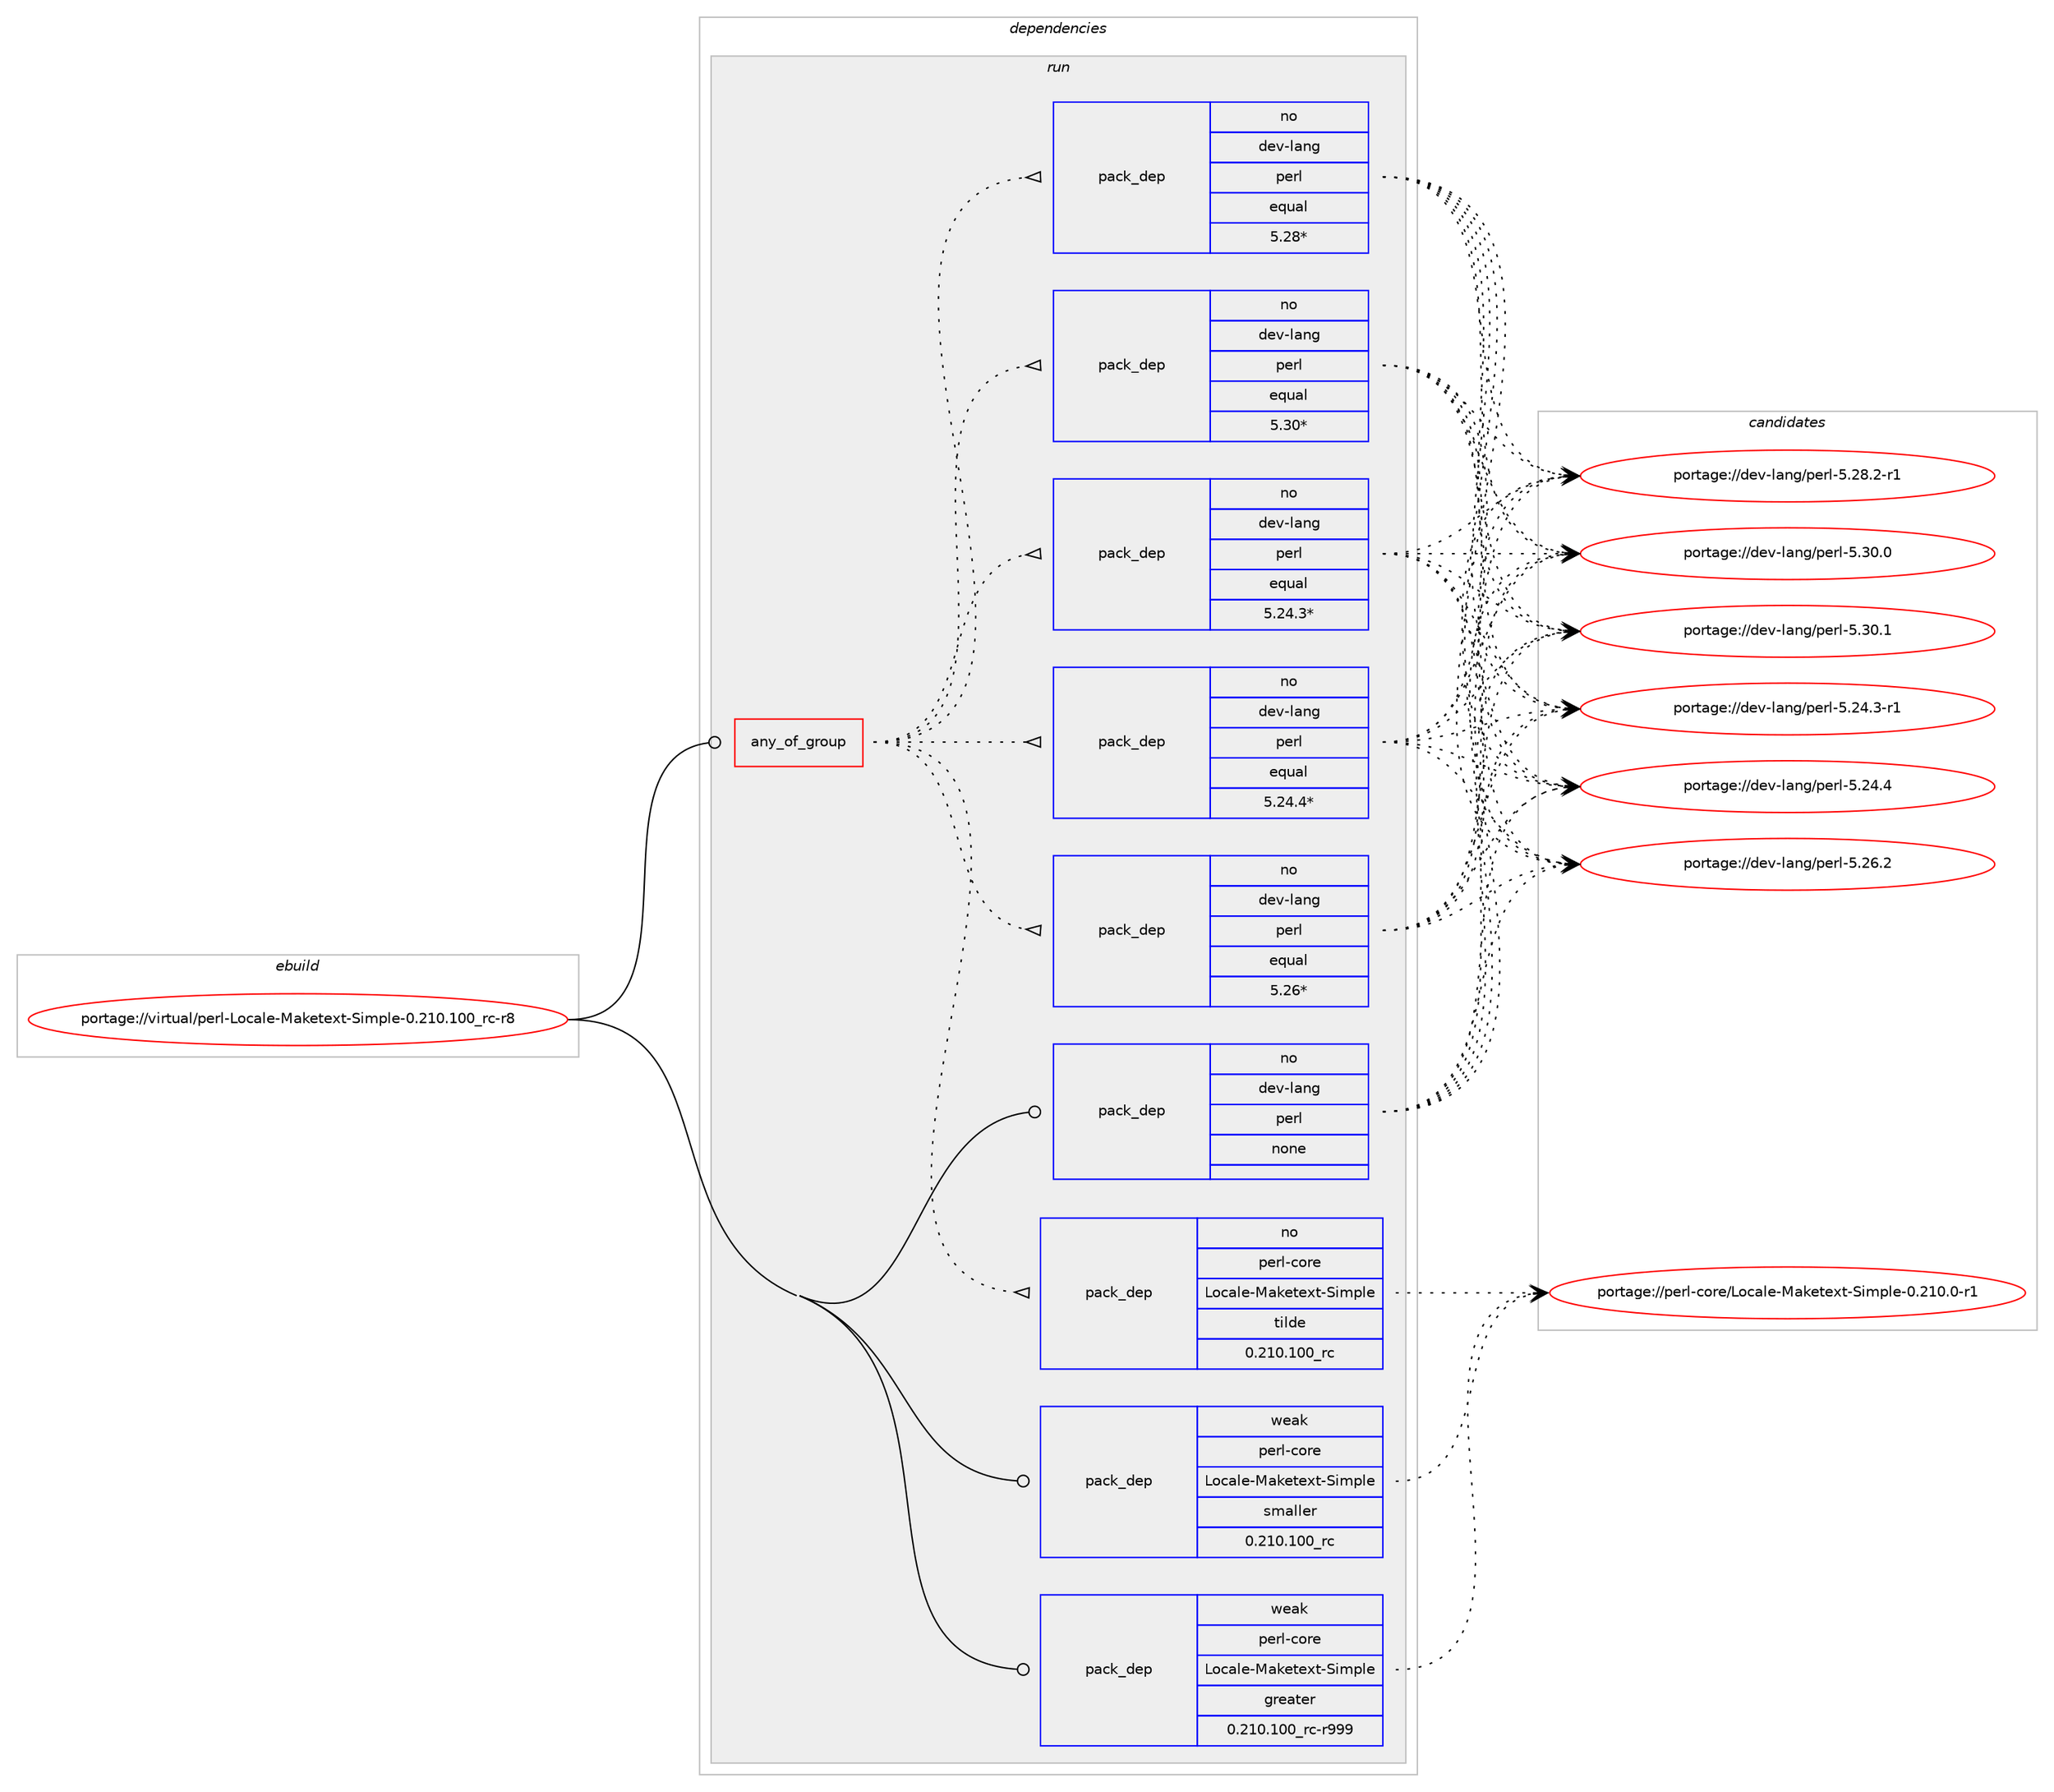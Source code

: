 digraph prolog {

# *************
# Graph options
# *************

newrank=true;
concentrate=true;
compound=true;
graph [rankdir=LR,fontname=Helvetica,fontsize=10,ranksep=1.5];#, ranksep=2.5, nodesep=0.2];
edge  [arrowhead=vee];
node  [fontname=Helvetica,fontsize=10];

# **********
# The ebuild
# **********

subgraph cluster_leftcol {
color=gray;
rank=same;
label=<<i>ebuild</i>>;
id [label="portage://virtual/perl-Locale-Maketext-Simple-0.210.100_rc-r8", color=red, width=4, href="../virtual/perl-Locale-Maketext-Simple-0.210.100_rc-r8.svg"];
}

# ****************
# The dependencies
# ****************

subgraph cluster_midcol {
color=gray;
label=<<i>dependencies</i>>;
subgraph cluster_compile {
fillcolor="#eeeeee";
style=filled;
label=<<i>compile</i>>;
}
subgraph cluster_compileandrun {
fillcolor="#eeeeee";
style=filled;
label=<<i>compile and run</i>>;
}
subgraph cluster_run {
fillcolor="#eeeeee";
style=filled;
label=<<i>run</i>>;
subgraph any7284 {
dependency434981 [label=<<TABLE BORDER="0" CELLBORDER="1" CELLSPACING="0" CELLPADDING="4"><TR><TD CELLPADDING="10">any_of_group</TD></TR></TABLE>>, shape=none, color=red];subgraph pack322433 {
dependency434982 [label=<<TABLE BORDER="0" CELLBORDER="1" CELLSPACING="0" CELLPADDING="4" WIDTH="220"><TR><TD ROWSPAN="6" CELLPADDING="30">pack_dep</TD></TR><TR><TD WIDTH="110">no</TD></TR><TR><TD>dev-lang</TD></TR><TR><TD>perl</TD></TR><TR><TD>equal</TD></TR><TR><TD>5.30*</TD></TR></TABLE>>, shape=none, color=blue];
}
dependency434981:e -> dependency434982:w [weight=20,style="dotted",arrowhead="oinv"];
subgraph pack322434 {
dependency434983 [label=<<TABLE BORDER="0" CELLBORDER="1" CELLSPACING="0" CELLPADDING="4" WIDTH="220"><TR><TD ROWSPAN="6" CELLPADDING="30">pack_dep</TD></TR><TR><TD WIDTH="110">no</TD></TR><TR><TD>dev-lang</TD></TR><TR><TD>perl</TD></TR><TR><TD>equal</TD></TR><TR><TD>5.28*</TD></TR></TABLE>>, shape=none, color=blue];
}
dependency434981:e -> dependency434983:w [weight=20,style="dotted",arrowhead="oinv"];
subgraph pack322435 {
dependency434984 [label=<<TABLE BORDER="0" CELLBORDER="1" CELLSPACING="0" CELLPADDING="4" WIDTH="220"><TR><TD ROWSPAN="6" CELLPADDING="30">pack_dep</TD></TR><TR><TD WIDTH="110">no</TD></TR><TR><TD>dev-lang</TD></TR><TR><TD>perl</TD></TR><TR><TD>equal</TD></TR><TR><TD>5.26*</TD></TR></TABLE>>, shape=none, color=blue];
}
dependency434981:e -> dependency434984:w [weight=20,style="dotted",arrowhead="oinv"];
subgraph pack322436 {
dependency434985 [label=<<TABLE BORDER="0" CELLBORDER="1" CELLSPACING="0" CELLPADDING="4" WIDTH="220"><TR><TD ROWSPAN="6" CELLPADDING="30">pack_dep</TD></TR><TR><TD WIDTH="110">no</TD></TR><TR><TD>dev-lang</TD></TR><TR><TD>perl</TD></TR><TR><TD>equal</TD></TR><TR><TD>5.24.4*</TD></TR></TABLE>>, shape=none, color=blue];
}
dependency434981:e -> dependency434985:w [weight=20,style="dotted",arrowhead="oinv"];
subgraph pack322437 {
dependency434986 [label=<<TABLE BORDER="0" CELLBORDER="1" CELLSPACING="0" CELLPADDING="4" WIDTH="220"><TR><TD ROWSPAN="6" CELLPADDING="30">pack_dep</TD></TR><TR><TD WIDTH="110">no</TD></TR><TR><TD>dev-lang</TD></TR><TR><TD>perl</TD></TR><TR><TD>equal</TD></TR><TR><TD>5.24.3*</TD></TR></TABLE>>, shape=none, color=blue];
}
dependency434981:e -> dependency434986:w [weight=20,style="dotted",arrowhead="oinv"];
subgraph pack322438 {
dependency434987 [label=<<TABLE BORDER="0" CELLBORDER="1" CELLSPACING="0" CELLPADDING="4" WIDTH="220"><TR><TD ROWSPAN="6" CELLPADDING="30">pack_dep</TD></TR><TR><TD WIDTH="110">no</TD></TR><TR><TD>perl-core</TD></TR><TR><TD>Locale-Maketext-Simple</TD></TR><TR><TD>tilde</TD></TR><TR><TD>0.210.100_rc</TD></TR></TABLE>>, shape=none, color=blue];
}
dependency434981:e -> dependency434987:w [weight=20,style="dotted",arrowhead="oinv"];
}
id:e -> dependency434981:w [weight=20,style="solid",arrowhead="odot"];
subgraph pack322439 {
dependency434988 [label=<<TABLE BORDER="0" CELLBORDER="1" CELLSPACING="0" CELLPADDING="4" WIDTH="220"><TR><TD ROWSPAN="6" CELLPADDING="30">pack_dep</TD></TR><TR><TD WIDTH="110">no</TD></TR><TR><TD>dev-lang</TD></TR><TR><TD>perl</TD></TR><TR><TD>none</TD></TR><TR><TD></TD></TR></TABLE>>, shape=none, color=blue];
}
id:e -> dependency434988:w [weight=20,style="solid",arrowhead="odot"];
subgraph pack322440 {
dependency434989 [label=<<TABLE BORDER="0" CELLBORDER="1" CELLSPACING="0" CELLPADDING="4" WIDTH="220"><TR><TD ROWSPAN="6" CELLPADDING="30">pack_dep</TD></TR><TR><TD WIDTH="110">weak</TD></TR><TR><TD>perl-core</TD></TR><TR><TD>Locale-Maketext-Simple</TD></TR><TR><TD>greater</TD></TR><TR><TD>0.210.100_rc-r999</TD></TR></TABLE>>, shape=none, color=blue];
}
id:e -> dependency434989:w [weight=20,style="solid",arrowhead="odot"];
subgraph pack322441 {
dependency434990 [label=<<TABLE BORDER="0" CELLBORDER="1" CELLSPACING="0" CELLPADDING="4" WIDTH="220"><TR><TD ROWSPAN="6" CELLPADDING="30">pack_dep</TD></TR><TR><TD WIDTH="110">weak</TD></TR><TR><TD>perl-core</TD></TR><TR><TD>Locale-Maketext-Simple</TD></TR><TR><TD>smaller</TD></TR><TR><TD>0.210.100_rc</TD></TR></TABLE>>, shape=none, color=blue];
}
id:e -> dependency434990:w [weight=20,style="solid",arrowhead="odot"];
}
}

# **************
# The candidates
# **************

subgraph cluster_choices {
rank=same;
color=gray;
label=<<i>candidates</i>>;

subgraph choice322433 {
color=black;
nodesep=1;
choiceportage100101118451089711010347112101114108455346505246514511449 [label="portage://dev-lang/perl-5.24.3-r1", color=red, width=4,href="../dev-lang/perl-5.24.3-r1.svg"];
choiceportage10010111845108971101034711210111410845534650524652 [label="portage://dev-lang/perl-5.24.4", color=red, width=4,href="../dev-lang/perl-5.24.4.svg"];
choiceportage10010111845108971101034711210111410845534650544650 [label="portage://dev-lang/perl-5.26.2", color=red, width=4,href="../dev-lang/perl-5.26.2.svg"];
choiceportage100101118451089711010347112101114108455346505646504511449 [label="portage://dev-lang/perl-5.28.2-r1", color=red, width=4,href="../dev-lang/perl-5.28.2-r1.svg"];
choiceportage10010111845108971101034711210111410845534651484648 [label="portage://dev-lang/perl-5.30.0", color=red, width=4,href="../dev-lang/perl-5.30.0.svg"];
choiceportage10010111845108971101034711210111410845534651484649 [label="portage://dev-lang/perl-5.30.1", color=red, width=4,href="../dev-lang/perl-5.30.1.svg"];
dependency434982:e -> choiceportage100101118451089711010347112101114108455346505246514511449:w [style=dotted,weight="100"];
dependency434982:e -> choiceportage10010111845108971101034711210111410845534650524652:w [style=dotted,weight="100"];
dependency434982:e -> choiceportage10010111845108971101034711210111410845534650544650:w [style=dotted,weight="100"];
dependency434982:e -> choiceportage100101118451089711010347112101114108455346505646504511449:w [style=dotted,weight="100"];
dependency434982:e -> choiceportage10010111845108971101034711210111410845534651484648:w [style=dotted,weight="100"];
dependency434982:e -> choiceportage10010111845108971101034711210111410845534651484649:w [style=dotted,weight="100"];
}
subgraph choice322434 {
color=black;
nodesep=1;
choiceportage100101118451089711010347112101114108455346505246514511449 [label="portage://dev-lang/perl-5.24.3-r1", color=red, width=4,href="../dev-lang/perl-5.24.3-r1.svg"];
choiceportage10010111845108971101034711210111410845534650524652 [label="portage://dev-lang/perl-5.24.4", color=red, width=4,href="../dev-lang/perl-5.24.4.svg"];
choiceportage10010111845108971101034711210111410845534650544650 [label="portage://dev-lang/perl-5.26.2", color=red, width=4,href="../dev-lang/perl-5.26.2.svg"];
choiceportage100101118451089711010347112101114108455346505646504511449 [label="portage://dev-lang/perl-5.28.2-r1", color=red, width=4,href="../dev-lang/perl-5.28.2-r1.svg"];
choiceportage10010111845108971101034711210111410845534651484648 [label="portage://dev-lang/perl-5.30.0", color=red, width=4,href="../dev-lang/perl-5.30.0.svg"];
choiceportage10010111845108971101034711210111410845534651484649 [label="portage://dev-lang/perl-5.30.1", color=red, width=4,href="../dev-lang/perl-5.30.1.svg"];
dependency434983:e -> choiceportage100101118451089711010347112101114108455346505246514511449:w [style=dotted,weight="100"];
dependency434983:e -> choiceportage10010111845108971101034711210111410845534650524652:w [style=dotted,weight="100"];
dependency434983:e -> choiceportage10010111845108971101034711210111410845534650544650:w [style=dotted,weight="100"];
dependency434983:e -> choiceportage100101118451089711010347112101114108455346505646504511449:w [style=dotted,weight="100"];
dependency434983:e -> choiceportage10010111845108971101034711210111410845534651484648:w [style=dotted,weight="100"];
dependency434983:e -> choiceportage10010111845108971101034711210111410845534651484649:w [style=dotted,weight="100"];
}
subgraph choice322435 {
color=black;
nodesep=1;
choiceportage100101118451089711010347112101114108455346505246514511449 [label="portage://dev-lang/perl-5.24.3-r1", color=red, width=4,href="../dev-lang/perl-5.24.3-r1.svg"];
choiceportage10010111845108971101034711210111410845534650524652 [label="portage://dev-lang/perl-5.24.4", color=red, width=4,href="../dev-lang/perl-5.24.4.svg"];
choiceportage10010111845108971101034711210111410845534650544650 [label="portage://dev-lang/perl-5.26.2", color=red, width=4,href="../dev-lang/perl-5.26.2.svg"];
choiceportage100101118451089711010347112101114108455346505646504511449 [label="portage://dev-lang/perl-5.28.2-r1", color=red, width=4,href="../dev-lang/perl-5.28.2-r1.svg"];
choiceportage10010111845108971101034711210111410845534651484648 [label="portage://dev-lang/perl-5.30.0", color=red, width=4,href="../dev-lang/perl-5.30.0.svg"];
choiceportage10010111845108971101034711210111410845534651484649 [label="portage://dev-lang/perl-5.30.1", color=red, width=4,href="../dev-lang/perl-5.30.1.svg"];
dependency434984:e -> choiceportage100101118451089711010347112101114108455346505246514511449:w [style=dotted,weight="100"];
dependency434984:e -> choiceportage10010111845108971101034711210111410845534650524652:w [style=dotted,weight="100"];
dependency434984:e -> choiceportage10010111845108971101034711210111410845534650544650:w [style=dotted,weight="100"];
dependency434984:e -> choiceportage100101118451089711010347112101114108455346505646504511449:w [style=dotted,weight="100"];
dependency434984:e -> choiceportage10010111845108971101034711210111410845534651484648:w [style=dotted,weight="100"];
dependency434984:e -> choiceportage10010111845108971101034711210111410845534651484649:w [style=dotted,weight="100"];
}
subgraph choice322436 {
color=black;
nodesep=1;
choiceportage100101118451089711010347112101114108455346505246514511449 [label="portage://dev-lang/perl-5.24.3-r1", color=red, width=4,href="../dev-lang/perl-5.24.3-r1.svg"];
choiceportage10010111845108971101034711210111410845534650524652 [label="portage://dev-lang/perl-5.24.4", color=red, width=4,href="../dev-lang/perl-5.24.4.svg"];
choiceportage10010111845108971101034711210111410845534650544650 [label="portage://dev-lang/perl-5.26.2", color=red, width=4,href="../dev-lang/perl-5.26.2.svg"];
choiceportage100101118451089711010347112101114108455346505646504511449 [label="portage://dev-lang/perl-5.28.2-r1", color=red, width=4,href="../dev-lang/perl-5.28.2-r1.svg"];
choiceportage10010111845108971101034711210111410845534651484648 [label="portage://dev-lang/perl-5.30.0", color=red, width=4,href="../dev-lang/perl-5.30.0.svg"];
choiceportage10010111845108971101034711210111410845534651484649 [label="portage://dev-lang/perl-5.30.1", color=red, width=4,href="../dev-lang/perl-5.30.1.svg"];
dependency434985:e -> choiceportage100101118451089711010347112101114108455346505246514511449:w [style=dotted,weight="100"];
dependency434985:e -> choiceportage10010111845108971101034711210111410845534650524652:w [style=dotted,weight="100"];
dependency434985:e -> choiceportage10010111845108971101034711210111410845534650544650:w [style=dotted,weight="100"];
dependency434985:e -> choiceportage100101118451089711010347112101114108455346505646504511449:w [style=dotted,weight="100"];
dependency434985:e -> choiceportage10010111845108971101034711210111410845534651484648:w [style=dotted,weight="100"];
dependency434985:e -> choiceportage10010111845108971101034711210111410845534651484649:w [style=dotted,weight="100"];
}
subgraph choice322437 {
color=black;
nodesep=1;
choiceportage100101118451089711010347112101114108455346505246514511449 [label="portage://dev-lang/perl-5.24.3-r1", color=red, width=4,href="../dev-lang/perl-5.24.3-r1.svg"];
choiceportage10010111845108971101034711210111410845534650524652 [label="portage://dev-lang/perl-5.24.4", color=red, width=4,href="../dev-lang/perl-5.24.4.svg"];
choiceportage10010111845108971101034711210111410845534650544650 [label="portage://dev-lang/perl-5.26.2", color=red, width=4,href="../dev-lang/perl-5.26.2.svg"];
choiceportage100101118451089711010347112101114108455346505646504511449 [label="portage://dev-lang/perl-5.28.2-r1", color=red, width=4,href="../dev-lang/perl-5.28.2-r1.svg"];
choiceportage10010111845108971101034711210111410845534651484648 [label="portage://dev-lang/perl-5.30.0", color=red, width=4,href="../dev-lang/perl-5.30.0.svg"];
choiceportage10010111845108971101034711210111410845534651484649 [label="portage://dev-lang/perl-5.30.1", color=red, width=4,href="../dev-lang/perl-5.30.1.svg"];
dependency434986:e -> choiceportage100101118451089711010347112101114108455346505246514511449:w [style=dotted,weight="100"];
dependency434986:e -> choiceportage10010111845108971101034711210111410845534650524652:w [style=dotted,weight="100"];
dependency434986:e -> choiceportage10010111845108971101034711210111410845534650544650:w [style=dotted,weight="100"];
dependency434986:e -> choiceportage100101118451089711010347112101114108455346505646504511449:w [style=dotted,weight="100"];
dependency434986:e -> choiceportage10010111845108971101034711210111410845534651484648:w [style=dotted,weight="100"];
dependency434986:e -> choiceportage10010111845108971101034711210111410845534651484649:w [style=dotted,weight="100"];
}
subgraph choice322438 {
color=black;
nodesep=1;
choiceportage112101114108459911111410147761119997108101457797107101116101120116458310510911210810145484650494846484511449 [label="portage://perl-core/Locale-Maketext-Simple-0.210.0-r1", color=red, width=4,href="../perl-core/Locale-Maketext-Simple-0.210.0-r1.svg"];
dependency434987:e -> choiceportage112101114108459911111410147761119997108101457797107101116101120116458310510911210810145484650494846484511449:w [style=dotted,weight="100"];
}
subgraph choice322439 {
color=black;
nodesep=1;
choiceportage100101118451089711010347112101114108455346505246514511449 [label="portage://dev-lang/perl-5.24.3-r1", color=red, width=4,href="../dev-lang/perl-5.24.3-r1.svg"];
choiceportage10010111845108971101034711210111410845534650524652 [label="portage://dev-lang/perl-5.24.4", color=red, width=4,href="../dev-lang/perl-5.24.4.svg"];
choiceportage10010111845108971101034711210111410845534650544650 [label="portage://dev-lang/perl-5.26.2", color=red, width=4,href="../dev-lang/perl-5.26.2.svg"];
choiceportage100101118451089711010347112101114108455346505646504511449 [label="portage://dev-lang/perl-5.28.2-r1", color=red, width=4,href="../dev-lang/perl-5.28.2-r1.svg"];
choiceportage10010111845108971101034711210111410845534651484648 [label="portage://dev-lang/perl-5.30.0", color=red, width=4,href="../dev-lang/perl-5.30.0.svg"];
choiceportage10010111845108971101034711210111410845534651484649 [label="portage://dev-lang/perl-5.30.1", color=red, width=4,href="../dev-lang/perl-5.30.1.svg"];
dependency434988:e -> choiceportage100101118451089711010347112101114108455346505246514511449:w [style=dotted,weight="100"];
dependency434988:e -> choiceportage10010111845108971101034711210111410845534650524652:w [style=dotted,weight="100"];
dependency434988:e -> choiceportage10010111845108971101034711210111410845534650544650:w [style=dotted,weight="100"];
dependency434988:e -> choiceportage100101118451089711010347112101114108455346505646504511449:w [style=dotted,weight="100"];
dependency434988:e -> choiceportage10010111845108971101034711210111410845534651484648:w [style=dotted,weight="100"];
dependency434988:e -> choiceportage10010111845108971101034711210111410845534651484649:w [style=dotted,weight="100"];
}
subgraph choice322440 {
color=black;
nodesep=1;
choiceportage112101114108459911111410147761119997108101457797107101116101120116458310510911210810145484650494846484511449 [label="portage://perl-core/Locale-Maketext-Simple-0.210.0-r1", color=red, width=4,href="../perl-core/Locale-Maketext-Simple-0.210.0-r1.svg"];
dependency434989:e -> choiceportage112101114108459911111410147761119997108101457797107101116101120116458310510911210810145484650494846484511449:w [style=dotted,weight="100"];
}
subgraph choice322441 {
color=black;
nodesep=1;
choiceportage112101114108459911111410147761119997108101457797107101116101120116458310510911210810145484650494846484511449 [label="portage://perl-core/Locale-Maketext-Simple-0.210.0-r1", color=red, width=4,href="../perl-core/Locale-Maketext-Simple-0.210.0-r1.svg"];
dependency434990:e -> choiceportage112101114108459911111410147761119997108101457797107101116101120116458310510911210810145484650494846484511449:w [style=dotted,weight="100"];
}
}

}
